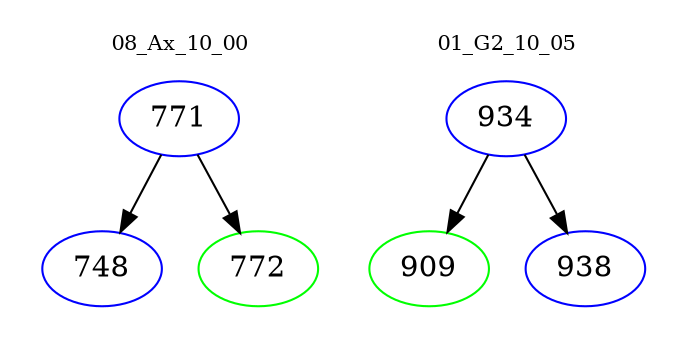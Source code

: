 digraph{
subgraph cluster_0 {
color = white
label = "08_Ax_10_00";
fontsize=10;
T0_771 [label="771", color="blue"]
T0_771 -> T0_748 [color="black"]
T0_748 [label="748", color="blue"]
T0_771 -> T0_772 [color="black"]
T0_772 [label="772", color="green"]
}
subgraph cluster_1 {
color = white
label = "01_G2_10_05";
fontsize=10;
T1_934 [label="934", color="blue"]
T1_934 -> T1_909 [color="black"]
T1_909 [label="909", color="green"]
T1_934 -> T1_938 [color="black"]
T1_938 [label="938", color="blue"]
}
}
